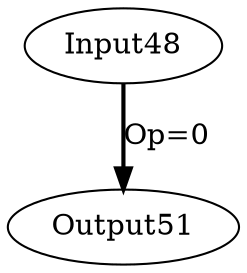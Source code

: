Digraph G {
Input48[opcode=Input, ref_name="", size="100", offset="0, 0", pattern="4, 1, 4, 5, 4, 5, -92, 1"];
Output51[opcode=Output, ref_name="", size="100", offset="0, 0", pattern="4, 1, 4, 5, 4, 5, 4, 1"];
Input48 -> Output51[operand = 0 ,color = black, style = bold, label = "Op=0"];
}
